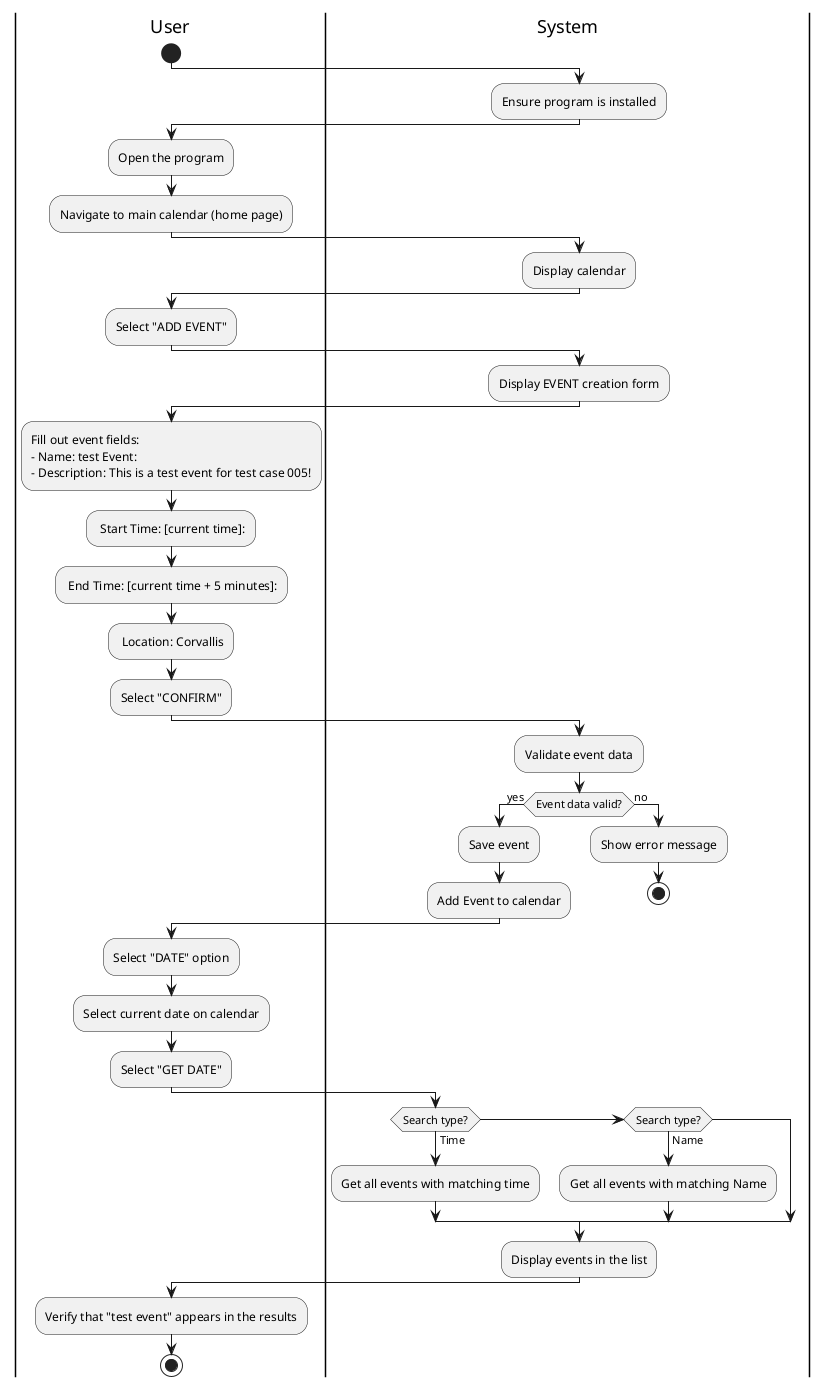 @startuml
|User|
start

|System|
:Ensure program is installed;

|User|
:Open the program;
:Navigate to main calendar (home page);

|System|
:Display calendar;

|User|
:Select "ADD EVENT";

|System|
:Display EVENT creation form;

|User|
:Fill out event fields:
- Name: test Event:
- Description: This is a test event for test case 005!;
- Start Time: [current time]:
- End Time: [current time + 5 minutes]:
- Location: Corvallis
:Select "CONFIRM";

|System|
:Validate event data;

|System|
if (Event data valid?) then (yes)
  :Save event;
  :Add Event to calendar;
else (no)
  :Show error message;
  stop
endif

|User|
:Select "DATE" option;
:Select current date on calendar;
:Select "GET DATE";

|System|
if (Search type?) then (Time)
  :Get all events with matching time;
elseif (Search type?) then (Name)
  :Get all events with matching Name;
endif
:Display events in the list;

|User|
:Verify that "test event" appears in the results;
stop

@enduml